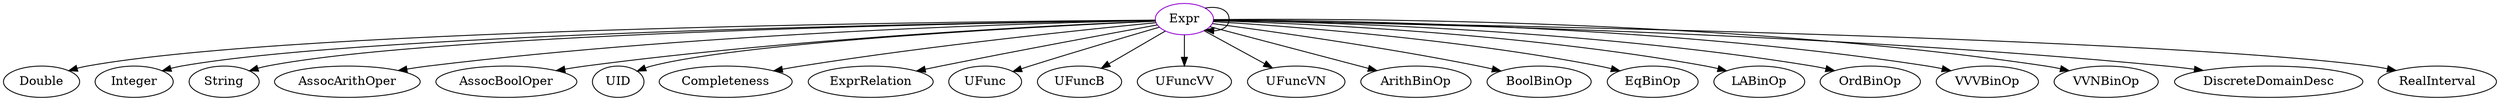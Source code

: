 digraph expr{
Expr	[shape=oval, color=darkviolet, label="Expr"];
Expr -> Double;
Expr -> Expr;
Expr -> Integer;
Expr -> String;
Expr -> AssocArithOper;
Expr -> AssocBoolOper;
Expr -> UID;
Expr -> Completeness;
Expr -> ExprRelation;
Expr -> UFunc;
Expr -> UFuncB;
Expr -> UFuncVV;
Expr -> UFuncVN;
Expr -> ArithBinOp;
Expr -> BoolBinOp;
Expr -> EqBinOp;
Expr -> LABinOp;
Expr -> OrdBinOp;
Expr -> VVVBinOp;
Expr -> VVNBinOp;
Expr -> DiscreteDomainDesc;
Expr -> RealInterval;
}
